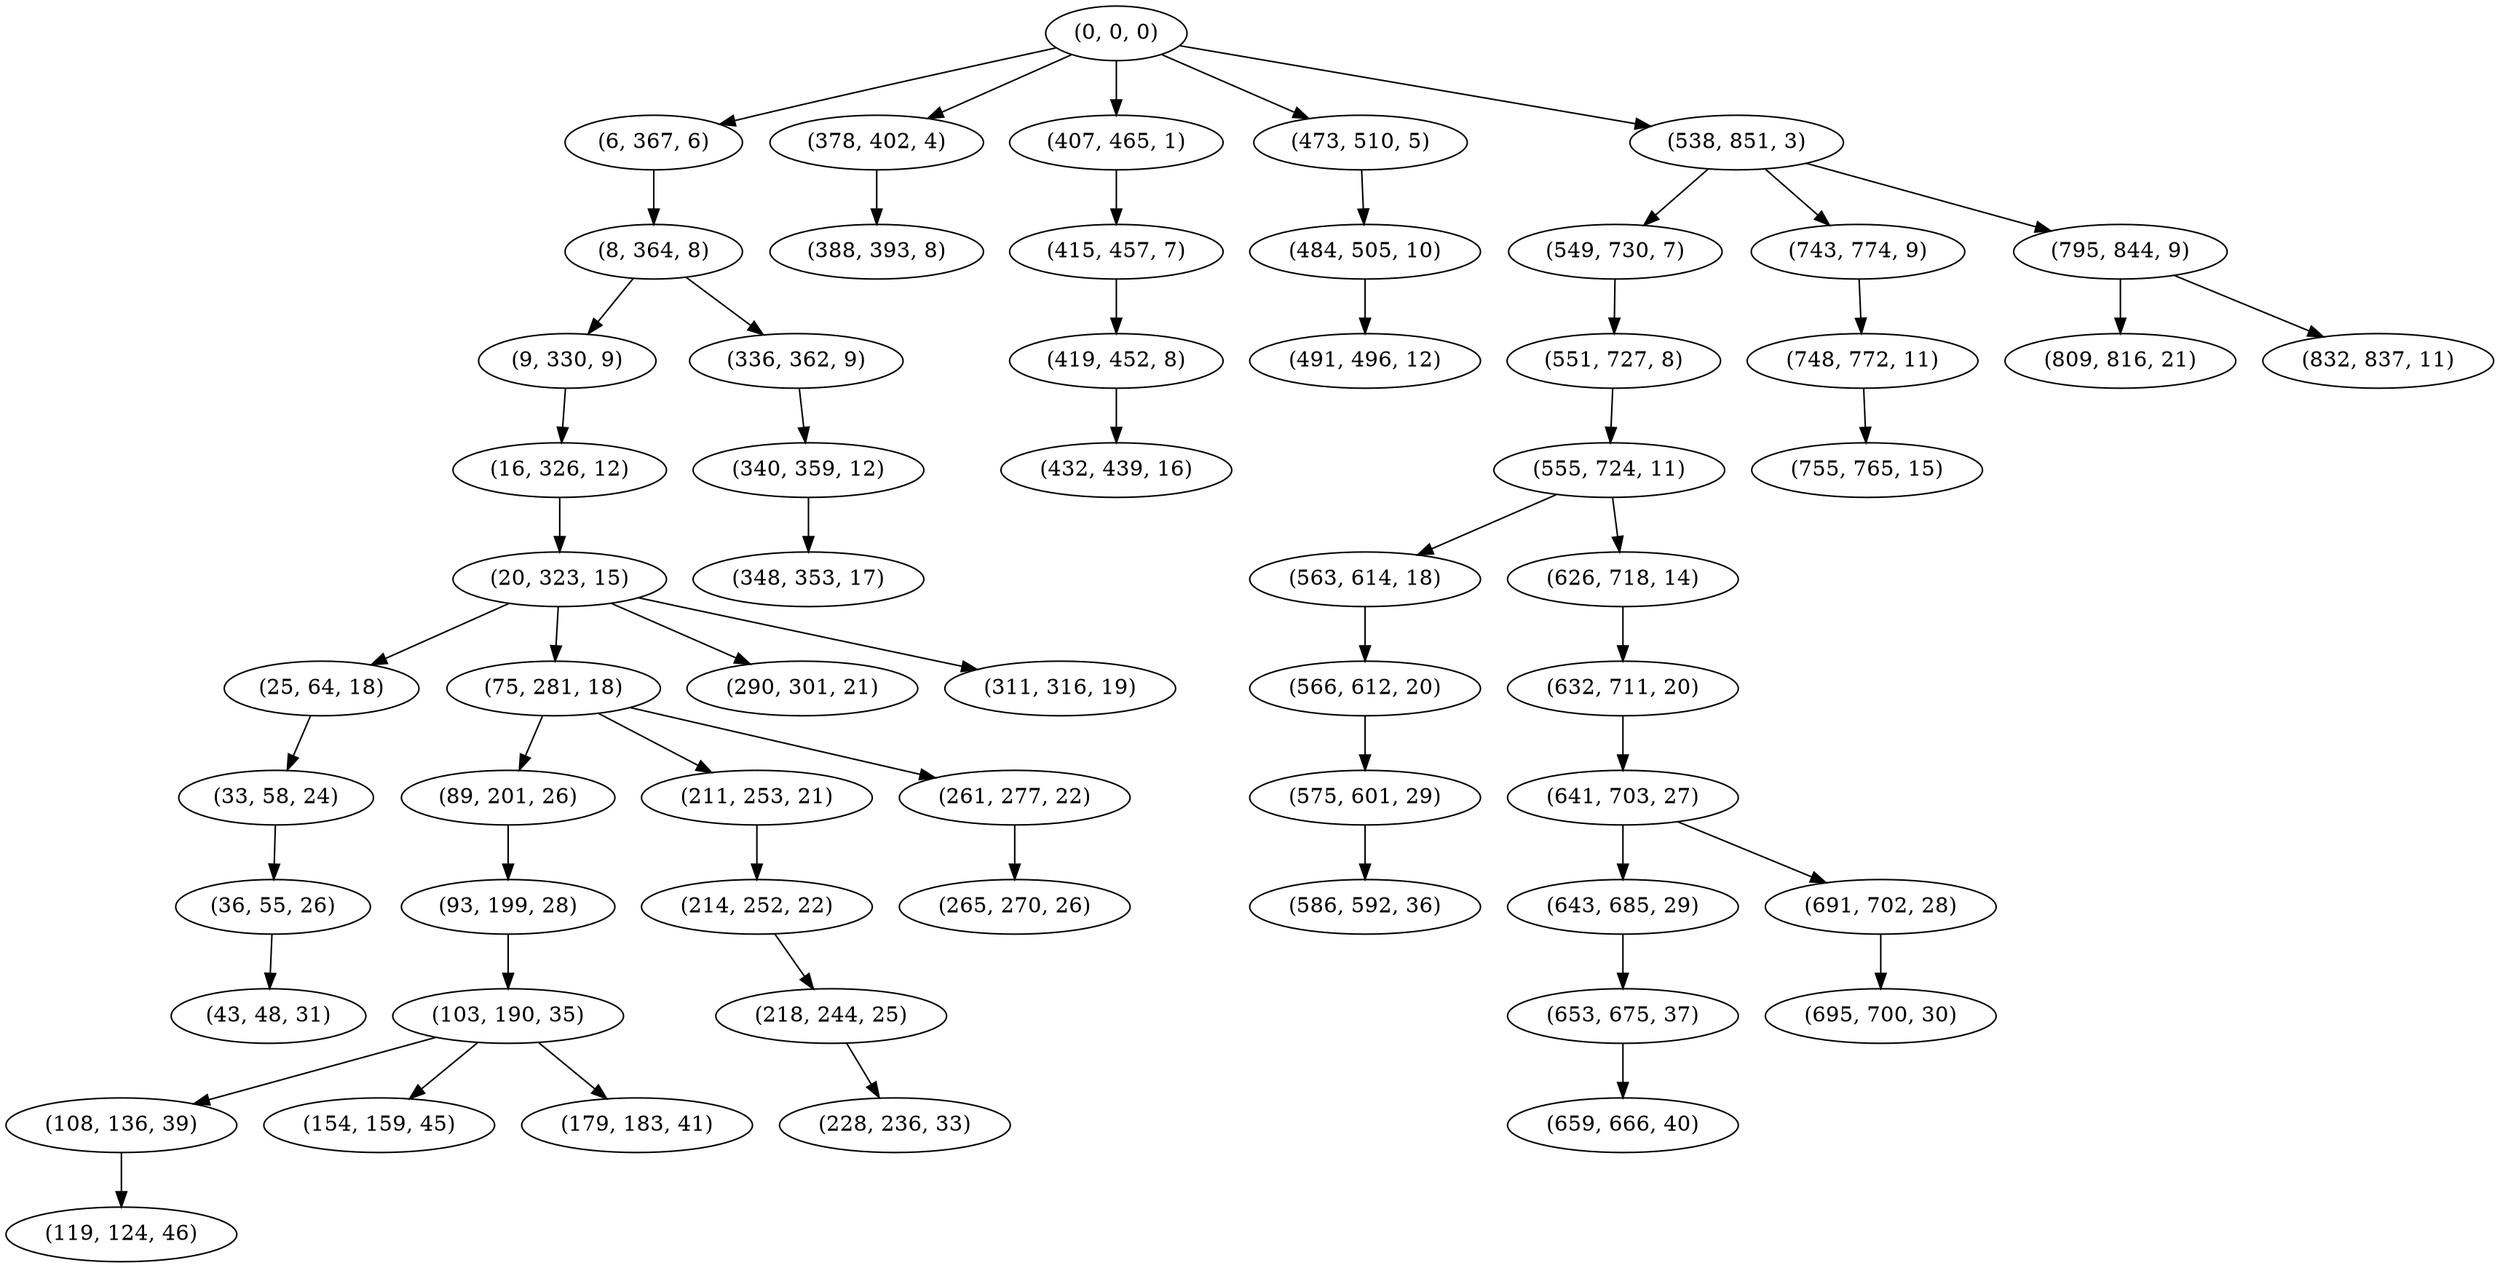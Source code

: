 digraph tree {
    "(0, 0, 0)";
    "(6, 367, 6)";
    "(8, 364, 8)";
    "(9, 330, 9)";
    "(16, 326, 12)";
    "(20, 323, 15)";
    "(25, 64, 18)";
    "(33, 58, 24)";
    "(36, 55, 26)";
    "(43, 48, 31)";
    "(75, 281, 18)";
    "(89, 201, 26)";
    "(93, 199, 28)";
    "(103, 190, 35)";
    "(108, 136, 39)";
    "(119, 124, 46)";
    "(154, 159, 45)";
    "(179, 183, 41)";
    "(211, 253, 21)";
    "(214, 252, 22)";
    "(218, 244, 25)";
    "(228, 236, 33)";
    "(261, 277, 22)";
    "(265, 270, 26)";
    "(290, 301, 21)";
    "(311, 316, 19)";
    "(336, 362, 9)";
    "(340, 359, 12)";
    "(348, 353, 17)";
    "(378, 402, 4)";
    "(388, 393, 8)";
    "(407, 465, 1)";
    "(415, 457, 7)";
    "(419, 452, 8)";
    "(432, 439, 16)";
    "(473, 510, 5)";
    "(484, 505, 10)";
    "(491, 496, 12)";
    "(538, 851, 3)";
    "(549, 730, 7)";
    "(551, 727, 8)";
    "(555, 724, 11)";
    "(563, 614, 18)";
    "(566, 612, 20)";
    "(575, 601, 29)";
    "(586, 592, 36)";
    "(626, 718, 14)";
    "(632, 711, 20)";
    "(641, 703, 27)";
    "(643, 685, 29)";
    "(653, 675, 37)";
    "(659, 666, 40)";
    "(691, 702, 28)";
    "(695, 700, 30)";
    "(743, 774, 9)";
    "(748, 772, 11)";
    "(755, 765, 15)";
    "(795, 844, 9)";
    "(809, 816, 21)";
    "(832, 837, 11)";
    "(0, 0, 0)" -> "(6, 367, 6)";
    "(0, 0, 0)" -> "(378, 402, 4)";
    "(0, 0, 0)" -> "(407, 465, 1)";
    "(0, 0, 0)" -> "(473, 510, 5)";
    "(0, 0, 0)" -> "(538, 851, 3)";
    "(6, 367, 6)" -> "(8, 364, 8)";
    "(8, 364, 8)" -> "(9, 330, 9)";
    "(8, 364, 8)" -> "(336, 362, 9)";
    "(9, 330, 9)" -> "(16, 326, 12)";
    "(16, 326, 12)" -> "(20, 323, 15)";
    "(20, 323, 15)" -> "(25, 64, 18)";
    "(20, 323, 15)" -> "(75, 281, 18)";
    "(20, 323, 15)" -> "(290, 301, 21)";
    "(20, 323, 15)" -> "(311, 316, 19)";
    "(25, 64, 18)" -> "(33, 58, 24)";
    "(33, 58, 24)" -> "(36, 55, 26)";
    "(36, 55, 26)" -> "(43, 48, 31)";
    "(75, 281, 18)" -> "(89, 201, 26)";
    "(75, 281, 18)" -> "(211, 253, 21)";
    "(75, 281, 18)" -> "(261, 277, 22)";
    "(89, 201, 26)" -> "(93, 199, 28)";
    "(93, 199, 28)" -> "(103, 190, 35)";
    "(103, 190, 35)" -> "(108, 136, 39)";
    "(103, 190, 35)" -> "(154, 159, 45)";
    "(103, 190, 35)" -> "(179, 183, 41)";
    "(108, 136, 39)" -> "(119, 124, 46)";
    "(211, 253, 21)" -> "(214, 252, 22)";
    "(214, 252, 22)" -> "(218, 244, 25)";
    "(218, 244, 25)" -> "(228, 236, 33)";
    "(261, 277, 22)" -> "(265, 270, 26)";
    "(336, 362, 9)" -> "(340, 359, 12)";
    "(340, 359, 12)" -> "(348, 353, 17)";
    "(378, 402, 4)" -> "(388, 393, 8)";
    "(407, 465, 1)" -> "(415, 457, 7)";
    "(415, 457, 7)" -> "(419, 452, 8)";
    "(419, 452, 8)" -> "(432, 439, 16)";
    "(473, 510, 5)" -> "(484, 505, 10)";
    "(484, 505, 10)" -> "(491, 496, 12)";
    "(538, 851, 3)" -> "(549, 730, 7)";
    "(538, 851, 3)" -> "(743, 774, 9)";
    "(538, 851, 3)" -> "(795, 844, 9)";
    "(549, 730, 7)" -> "(551, 727, 8)";
    "(551, 727, 8)" -> "(555, 724, 11)";
    "(555, 724, 11)" -> "(563, 614, 18)";
    "(555, 724, 11)" -> "(626, 718, 14)";
    "(563, 614, 18)" -> "(566, 612, 20)";
    "(566, 612, 20)" -> "(575, 601, 29)";
    "(575, 601, 29)" -> "(586, 592, 36)";
    "(626, 718, 14)" -> "(632, 711, 20)";
    "(632, 711, 20)" -> "(641, 703, 27)";
    "(641, 703, 27)" -> "(643, 685, 29)";
    "(641, 703, 27)" -> "(691, 702, 28)";
    "(643, 685, 29)" -> "(653, 675, 37)";
    "(653, 675, 37)" -> "(659, 666, 40)";
    "(691, 702, 28)" -> "(695, 700, 30)";
    "(743, 774, 9)" -> "(748, 772, 11)";
    "(748, 772, 11)" -> "(755, 765, 15)";
    "(795, 844, 9)" -> "(809, 816, 21)";
    "(795, 844, 9)" -> "(832, 837, 11)";
}
